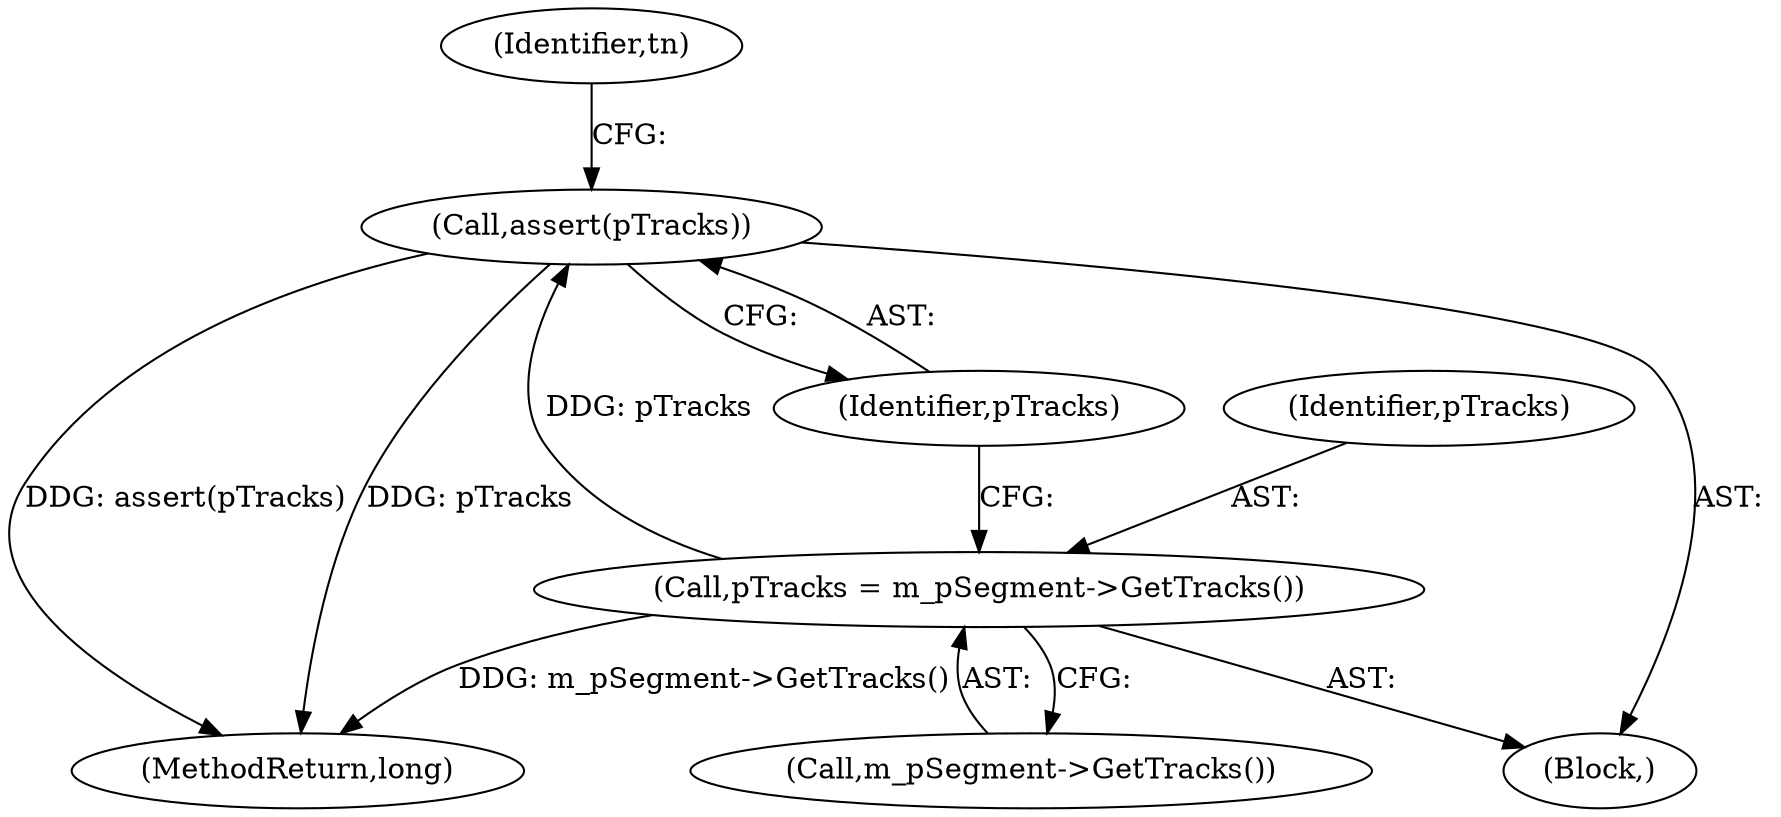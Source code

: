 digraph "1_Android_cc274e2abe8b2a6698a5c47d8aa4bb45f1f9538d_45@API" {
"1000475" [label="(Call,assert(pTracks))"];
"1000472" [label="(Call,pTracks = m_pSegment->GetTracks())"];
"1000472" [label="(Call,pTracks = m_pSegment->GetTracks())"];
"1000621" [label="(MethodReturn,long)"];
"1000479" [label="(Identifier,tn)"];
"1000475" [label="(Call,assert(pTracks))"];
"1000476" [label="(Identifier,pTracks)"];
"1000473" [label="(Identifier,pTracks)"];
"1000474" [label="(Call,m_pSegment->GetTracks())"];
"1000199" [label="(Block,)"];
"1000475" -> "1000199"  [label="AST: "];
"1000475" -> "1000476"  [label="CFG: "];
"1000476" -> "1000475"  [label="AST: "];
"1000479" -> "1000475"  [label="CFG: "];
"1000475" -> "1000621"  [label="DDG: pTracks"];
"1000475" -> "1000621"  [label="DDG: assert(pTracks)"];
"1000472" -> "1000475"  [label="DDG: pTracks"];
"1000472" -> "1000199"  [label="AST: "];
"1000472" -> "1000474"  [label="CFG: "];
"1000473" -> "1000472"  [label="AST: "];
"1000474" -> "1000472"  [label="AST: "];
"1000476" -> "1000472"  [label="CFG: "];
"1000472" -> "1000621"  [label="DDG: m_pSegment->GetTracks()"];
}
